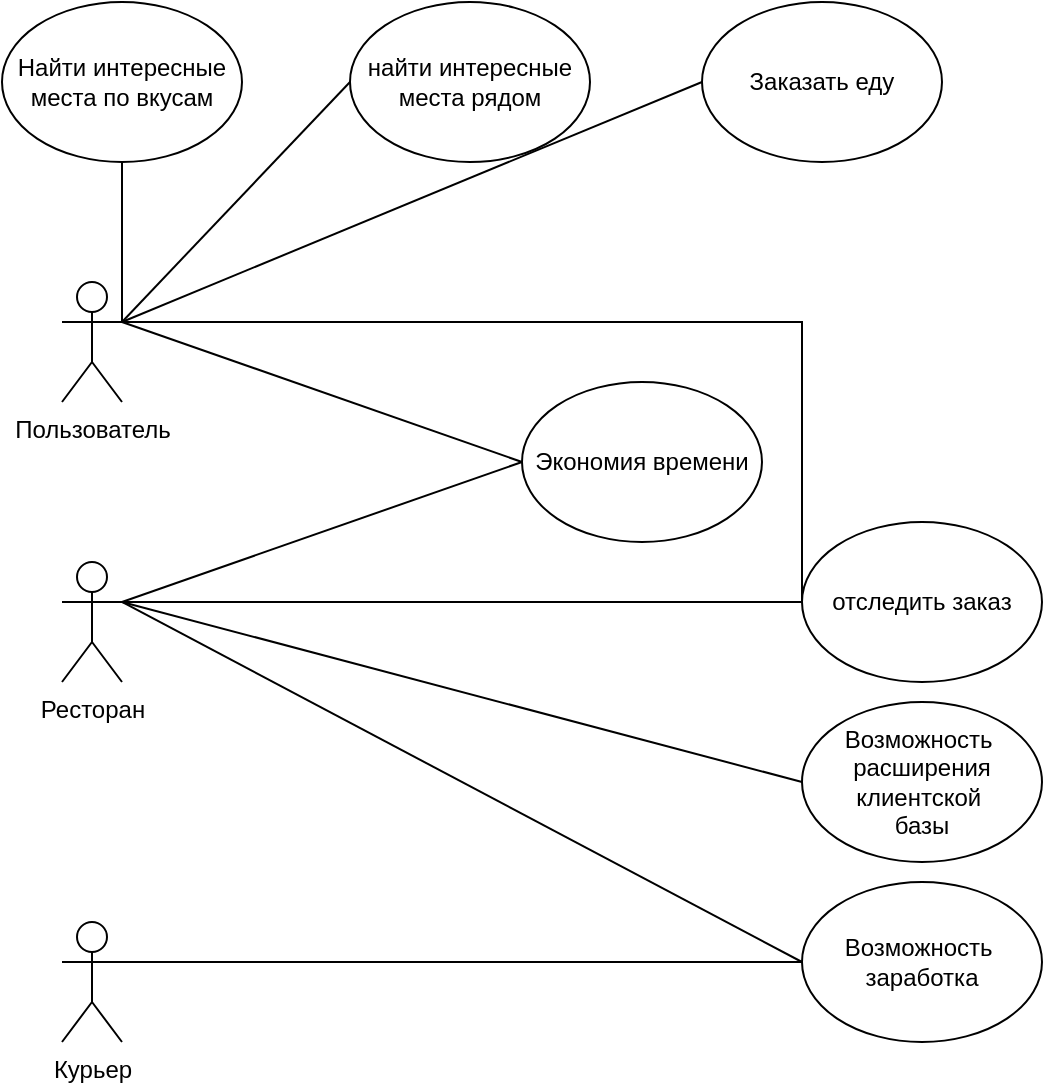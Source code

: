 <mxfile version="20.2.3" type="device"><diagram id="j5XQCvMuQZEWv1NT2J3I" name="Страница 1"><mxGraphModel dx="1422" dy="857" grid="1" gridSize="10" guides="1" tooltips="1" connect="1" arrows="1" fold="1" page="1" pageScale="1" pageWidth="827" pageHeight="1169" math="0" shadow="0"><root><mxCell id="0"/><mxCell id="1" parent="0"/><mxCell id="-9ihDgrxSKqUPhYX5JIp-1" value="Пользователь&lt;br&gt;" style="shape=umlActor;verticalLabelPosition=bottom;verticalAlign=top;html=1;outlineConnect=0;" vertex="1" parent="1"><mxGeometry x="150" y="140" width="30" height="60" as="geometry"/></mxCell><mxCell id="-9ihDgrxSKqUPhYX5JIp-2" value="Ресторан" style="shape=umlActor;verticalLabelPosition=bottom;verticalAlign=top;html=1;outlineConnect=0;" vertex="1" parent="1"><mxGeometry x="150" y="280" width="30" height="60" as="geometry"/></mxCell><mxCell id="-9ihDgrxSKqUPhYX5JIp-6" value="Курьер" style="shape=umlActor;verticalLabelPosition=bottom;verticalAlign=top;html=1;outlineConnect=0;" vertex="1" parent="1"><mxGeometry x="150" y="460" width="30" height="60" as="geometry"/></mxCell><mxCell id="-9ihDgrxSKqUPhYX5JIp-7" value="Заказать еду" style="ellipse;whiteSpace=wrap;html=1;" vertex="1" parent="1"><mxGeometry x="470" width="120" height="80" as="geometry"/></mxCell><mxCell id="-9ihDgrxSKqUPhYX5JIp-9" value="" style="endArrow=none;html=1;rounded=0;entryX=0;entryY=0.5;entryDx=0;entryDy=0;exitX=1;exitY=0.333;exitDx=0;exitDy=0;exitPerimeter=0;" edge="1" parent="1" source="-9ihDgrxSKqUPhYX5JIp-1" target="-9ihDgrxSKqUPhYX5JIp-7"><mxGeometry width="50" height="50" relative="1" as="geometry"><mxPoint x="240" y="220" as="sourcePoint"/><mxPoint x="290" y="170" as="targetPoint"/></mxGeometry></mxCell><mxCell id="-9ihDgrxSKqUPhYX5JIp-10" value="Возможность&amp;nbsp;&lt;br&gt;заработка" style="ellipse;whiteSpace=wrap;html=1;" vertex="1" parent="1"><mxGeometry x="520" y="440" width="120" height="80" as="geometry"/></mxCell><mxCell id="-9ihDgrxSKqUPhYX5JIp-11" value="отследить заказ" style="ellipse;whiteSpace=wrap;html=1;" vertex="1" parent="1"><mxGeometry x="520" y="260" width="120" height="80" as="geometry"/></mxCell><mxCell id="-9ihDgrxSKqUPhYX5JIp-12" value="" style="endArrow=none;html=1;rounded=0;exitX=1;exitY=0.333;exitDx=0;exitDy=0;exitPerimeter=0;entryX=0;entryY=0.5;entryDx=0;entryDy=0;" edge="1" parent="1" source="-9ihDgrxSKqUPhYX5JIp-1" target="-9ihDgrxSKqUPhYX5JIp-11"><mxGeometry width="50" height="50" relative="1" as="geometry"><mxPoint x="520" y="180" as="sourcePoint"/><mxPoint x="570" y="130" as="targetPoint"/><Array as="points"><mxPoint x="520" y="160"/></Array></mxGeometry></mxCell><mxCell id="-9ihDgrxSKqUPhYX5JIp-14" value="" style="endArrow=none;html=1;rounded=0;entryX=1;entryY=0.333;entryDx=0;entryDy=0;entryPerimeter=0;exitX=0;exitY=0.5;exitDx=0;exitDy=0;" edge="1" parent="1" source="-9ihDgrxSKqUPhYX5JIp-11" target="-9ihDgrxSKqUPhYX5JIp-2"><mxGeometry width="50" height="50" relative="1" as="geometry"><mxPoint x="80" y="390" as="sourcePoint"/><mxPoint x="130" y="340" as="targetPoint"/></mxGeometry></mxCell><mxCell id="-9ihDgrxSKqUPhYX5JIp-15" value="" style="endArrow=none;html=1;rounded=0;exitX=1;exitY=0.333;exitDx=0;exitDy=0;exitPerimeter=0;entryX=0;entryY=0.5;entryDx=0;entryDy=0;" edge="1" parent="1" source="-9ihDgrxSKqUPhYX5JIp-6" target="-9ihDgrxSKqUPhYX5JIp-10"><mxGeometry width="50" height="50" relative="1" as="geometry"><mxPoint x="300" y="490" as="sourcePoint"/><mxPoint x="350" y="440" as="targetPoint"/></mxGeometry></mxCell><mxCell id="-9ihDgrxSKqUPhYX5JIp-16" value="найти интересные&lt;br&gt;места рядом" style="ellipse;whiteSpace=wrap;html=1;" vertex="1" parent="1"><mxGeometry x="294" width="120" height="80" as="geometry"/></mxCell><mxCell id="-9ihDgrxSKqUPhYX5JIp-17" value="" style="endArrow=none;html=1;rounded=0;entryX=0;entryY=0.5;entryDx=0;entryDy=0;exitX=1;exitY=0.333;exitDx=0;exitDy=0;exitPerimeter=0;" edge="1" parent="1" source="-9ihDgrxSKqUPhYX5JIp-1" target="-9ihDgrxSKqUPhYX5JIp-16"><mxGeometry width="50" height="50" relative="1" as="geometry"><mxPoint x="210" y="140" as="sourcePoint"/><mxPoint x="260" y="90" as="targetPoint"/></mxGeometry></mxCell><mxCell id="-9ihDgrxSKqUPhYX5JIp-18" value="Найти интересные&lt;br&gt;места по вкусам" style="ellipse;whiteSpace=wrap;html=1;" vertex="1" parent="1"><mxGeometry x="120" width="120" height="80" as="geometry"/></mxCell><mxCell id="-9ihDgrxSKqUPhYX5JIp-19" value="" style="endArrow=none;html=1;rounded=0;entryX=0.5;entryY=1;entryDx=0;entryDy=0;exitX=1;exitY=0.333;exitDx=0;exitDy=0;exitPerimeter=0;" edge="1" parent="1" source="-9ihDgrxSKqUPhYX5JIp-1" target="-9ihDgrxSKqUPhYX5JIp-18"><mxGeometry width="50" height="50" relative="1" as="geometry"><mxPoint x="150" y="140" as="sourcePoint"/><mxPoint x="200" y="90" as="targetPoint"/></mxGeometry></mxCell><mxCell id="-9ihDgrxSKqUPhYX5JIp-20" value="Возможность&amp;nbsp;&lt;br&gt;расширения&lt;br&gt;клиентской&amp;nbsp;&lt;br&gt;базы" style="ellipse;whiteSpace=wrap;html=1;" vertex="1" parent="1"><mxGeometry x="520" y="350" width="120" height="80" as="geometry"/></mxCell><mxCell id="-9ihDgrxSKqUPhYX5JIp-21" value="" style="endArrow=none;html=1;rounded=0;entryX=0;entryY=0.5;entryDx=0;entryDy=0;exitX=1;exitY=0.333;exitDx=0;exitDy=0;exitPerimeter=0;" edge="1" parent="1" source="-9ihDgrxSKqUPhYX5JIp-2" target="-9ihDgrxSKqUPhYX5JIp-20"><mxGeometry width="50" height="50" relative="1" as="geometry"><mxPoint x="80" y="430" as="sourcePoint"/><mxPoint x="130" y="380" as="targetPoint"/></mxGeometry></mxCell><mxCell id="-9ihDgrxSKqUPhYX5JIp-22" value="" style="endArrow=none;html=1;rounded=0;entryX=1;entryY=0.333;entryDx=0;entryDy=0;entryPerimeter=0;exitX=0;exitY=0.5;exitDx=0;exitDy=0;" edge="1" parent="1" source="-9ihDgrxSKqUPhYX5JIp-10" target="-9ihDgrxSKqUPhYX5JIp-2"><mxGeometry width="50" height="50" relative="1" as="geometry"><mxPoint x="60" y="420" as="sourcePoint"/><mxPoint x="110" y="370" as="targetPoint"/></mxGeometry></mxCell><mxCell id="-9ihDgrxSKqUPhYX5JIp-23" value="Экономия времени" style="ellipse;whiteSpace=wrap;html=1;" vertex="1" parent="1"><mxGeometry x="380" y="190" width="120" height="80" as="geometry"/></mxCell><mxCell id="-9ihDgrxSKqUPhYX5JIp-24" value="" style="endArrow=none;html=1;rounded=0;entryX=0;entryY=0.5;entryDx=0;entryDy=0;exitX=1;exitY=0.333;exitDx=0;exitDy=0;exitPerimeter=0;" edge="1" parent="1" source="-9ihDgrxSKqUPhYX5JIp-1" target="-9ihDgrxSKqUPhYX5JIp-23"><mxGeometry width="50" height="50" relative="1" as="geometry"><mxPoint x="40" y="330" as="sourcePoint"/><mxPoint x="90" y="280" as="targetPoint"/></mxGeometry></mxCell><mxCell id="-9ihDgrxSKqUPhYX5JIp-25" value="" style="endArrow=none;html=1;rounded=0;entryX=0;entryY=0.5;entryDx=0;entryDy=0;" edge="1" parent="1" target="-9ihDgrxSKqUPhYX5JIp-23"><mxGeometry width="50" height="50" relative="1" as="geometry"><mxPoint x="180" y="300" as="sourcePoint"/><mxPoint x="30" y="330" as="targetPoint"/></mxGeometry></mxCell></root></mxGraphModel></diagram></mxfile>